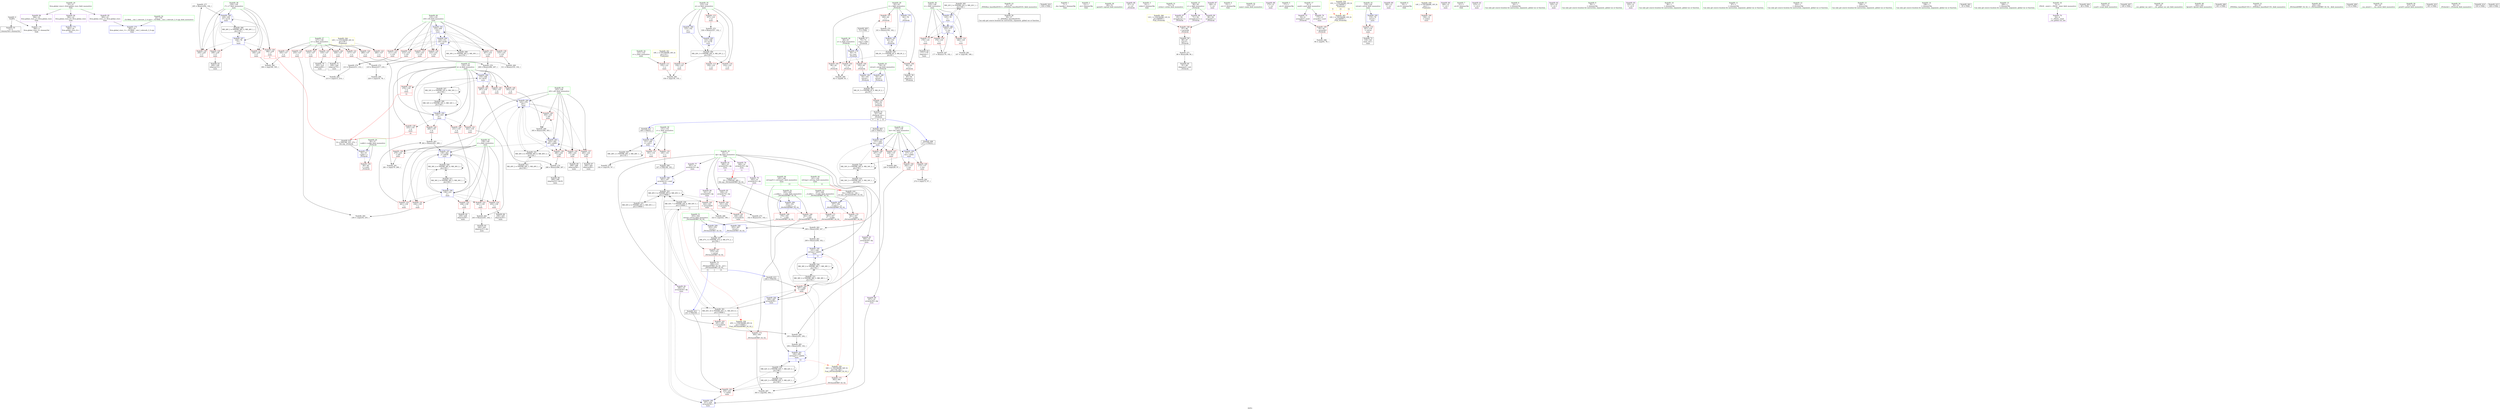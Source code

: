 digraph "SVFG" {
	label="SVFG";

	Node0x55cf42f05470 [shape=record,color=grey,label="{NodeID: 0\nNullPtr}"];
	Node0x55cf42f05470 -> Node0x55cf42f2fb70[style=solid];
	Node0x55cf42f05470 -> Node0x55cf42f36f30[style=solid];
	Node0x55cf42f3f340 [shape=record,color=grey,label="{NodeID: 277\n205 = Binary(204, 102, )\n}"];
	Node0x55cf42f3f340 -> Node0x55cf42f37ac0[style=solid];
	Node0x55cf42f31ef0 [shape=record,color=blue,label="{NodeID: 194\n139\<--231\nj\<--\nmain\n}"];
	Node0x55cf42f31ef0 -> Node0x55cf42f35ab0[style=dashed];
	Node0x55cf42f31ef0 -> Node0x55cf42f35b80[style=dashed];
	Node0x55cf42f31ef0 -> Node0x55cf42f35c50[style=dashed];
	Node0x55cf42f31ef0 -> Node0x55cf42f35d20[style=dashed];
	Node0x55cf42f31ef0 -> Node0x55cf42f35df0[style=dashed];
	Node0x55cf42f31ef0 -> Node0x55cf42f32160[style=dashed];
	Node0x55cf42f31ef0 -> Node0x55cf42f55f50[style=dashed];
	Node0x55cf42f2f1d0 [shape=record,color=red,label="{NodeID: 111\n155\<--121\n\<--z\nmain\n}"];
	Node0x55cf42f2f1d0 -> Node0x55cf42f3f7c0[style=solid];
	Node0x55cf42f2d3e0 [shape=record,color=green,label="{NodeID: 28\n60\<--61\nn\<--n_field_insensitive\n_Z5checki\n}"];
	Node0x55cf42f2d3e0 -> Node0x55cf42f2eac0[style=solid];
	Node0x55cf42f2d3e0 -> Node0x55cf42f2eb90[style=solid];
	Node0x55cf42f2d3e0 -> Node0x55cf42f37100[style=solid];
	Node0x55cf42f4e350 [shape=record,color=black,label="{NodeID: 305\nMR_22V_2 = PHI(MR_22V_4, MR_22V_1, )\npts\{126 \}\n}"];
	Node0x55cf42f4e350 -> Node0x55cf42f376b0[style=dashed];
	Node0x55cf42f350f0 [shape=record,color=red,label="{NodeID: 139\n225\<--135\n\<--k\nmain\n|{<s0>10}}"];
	Node0x55cf42f350f0:s0 -> Node0x55cf42f74000[style=solid,color=red];
	Node0x55cf42f2fc70 [shape=record,color=black,label="{NodeID: 56\n36\<--37\n\<--_ZNSt8ios_base4InitD1Ev\nCan only get source location for instruction, argument, global var or function.}"];
	Node0x55cf42f73a90 [shape=record,color=black,label="{NodeID: 416\n334 = PHI()\n}"];
	Node0x55cf42f367b0 [shape=record,color=red,label="{NodeID: 167\n373\<--353\n\<--retval\n_ZSt3minIiERKT_S2_S2_\n}"];
	Node0x55cf42f367b0 -> Node0x55cf42f30a70[style=solid];
	Node0x55cf42f31360 [shape=record,color=purple,label="{NodeID: 84\n321\<--10\narrayidx69\<--dp\nmain\n}"];
	Node0x55cf42f31360 -> Node0x55cf42f36610[style=solid];
	Node0x55cf42f18e10 [shape=record,color=green,label="{NodeID: 1\n7\<--1\n__dso_handle\<--dummyObj\nGlob }"];
	Node0x55cf42f3f4c0 [shape=record,color=grey,label="{NodeID: 278\n268 = Binary(266, 267, )\n}"];
	Node0x55cf42f3f4c0 -> Node0x55cf42f32230[style=solid];
	Node0x55cf42f31fc0 [shape=record,color=blue,label="{NodeID: 195\n141\<--249\nref.tmp\<--add33\nmain\n|{|<s4>11}}"];
	Node0x55cf42f31fc0 -> Node0x55cf42f363a0[style=dashed];
	Node0x55cf42f31fc0 -> Node0x55cf42f36540[style=dashed];
	Node0x55cf42f31fc0 -> Node0x55cf42f31fc0[style=dashed];
	Node0x55cf42f31fc0 -> Node0x55cf42f56450[style=dashed];
	Node0x55cf42f31fc0:s4 -> Node0x55cf42f4f520[style=dashed,color=red];
	Node0x55cf42f2f2a0 [shape=record,color=red,label="{NodeID: 112\n154\<--123\n\<--zi\nmain\n}"];
	Node0x55cf42f2f2a0 -> Node0x55cf42f3f7c0[style=solid];
	Node0x55cf42f2d4b0 [shape=record,color=green,label="{NodeID: 29\n62\<--63\ni\<--i_field_insensitive\n_Z5checki\n}"];
	Node0x55cf42f2d4b0 -> Node0x55cf42f2ecf0[style=solid];
	Node0x55cf42f2d4b0 -> Node0x55cf42f2edc0[style=solid];
	Node0x55cf42f2d4b0 -> Node0x55cf42f2ee90[style=solid];
	Node0x55cf42f2d4b0 -> Node0x55cf42f371d0[style=solid];
	Node0x55cf42f2d4b0 -> Node0x55cf42f37370[style=solid];
	Node0x55cf42f4e850 [shape=record,color=black,label="{NodeID: 306\nMR_26V_2 = PHI(MR_26V_4, MR_26V_1, )\npts\{130 \}\n}"];
	Node0x55cf42f4e850 -> Node0x55cf42f37850[style=dashed];
	Node0x55cf42f351c0 [shape=record,color=red,label="{NodeID: 140\n231\<--135\n\<--k\nmain\n}"];
	Node0x55cf42f351c0 -> Node0x55cf42f31ef0[style=solid];
	Node0x55cf42f2fd70 [shape=record,color=black,label="{NodeID: 57\n75\<--72\nconv\<--call2\n_Z5checki\n}"];
	Node0x55cf42f2fd70 -> Node0x55cf42f37100[style=solid];
	Node0x55cf42f73b60 [shape=record,color=black,label="{NodeID: 417\n351 = PHI(240, 285, )\n0th arg _ZSt3minIiERKT_S2_S2_ }"];
	Node0x55cf42f73b60 -> Node0x55cf42f328b0[style=solid];
	Node0x55cf42f36880 [shape=record,color=red,label="{NodeID: 168\n363\<--355\n\<--__a.addr\n_ZSt3minIiERKT_S2_S2_\n}"];
	Node0x55cf42f36880 -> Node0x55cf42f36c90[style=solid];
	Node0x55cf42f31430 [shape=record,color=purple,label="{NodeID: 85\n330\<--10\narrayidx74\<--dp\nmain\n}"];
	Node0x55cf42f31430 -> Node0x55cf42f366e0[style=solid];
	Node0x55cf42f18ea0 [shape=record,color=green,label="{NodeID: 2\n12\<--1\n.str\<--dummyObj\nGlob }"];
	Node0x55cf42f3f640 [shape=record,color=grey,label="{NodeID: 279\n192 = cmp(191, 97, )\n}"];
	Node0x55cf42f32090 [shape=record,color=blue,label="{NodeID: 196\n257\<--254\narrayidx36\<--\nmain\n}"];
	Node0x55cf42f32090 -> Node0x55cf42f58250[style=dashed];
	Node0x55cf42f2f370 [shape=record,color=red,label="{NodeID: 113\n159\<--123\n\<--zi\nmain\n}"];
	Node0x55cf42f2d580 [shape=record,color=green,label="{NodeID: 30\n69\<--70\nsprintf\<--sprintf_field_insensitive\n}"];
	Node0x55cf42f4ed50 [shape=record,color=black,label="{NodeID: 307\nMR_28V_2 = PHI(MR_28V_3, MR_28V_1, )\npts\{132 \}\n}"];
	Node0x55cf42f4ed50 -> Node0x55cf42f37920[style=dashed];
	Node0x55cf42f4ed50 -> Node0x55cf42f4ed50[style=dashed];
	Node0x55cf42f35290 [shape=record,color=red,label="{NodeID: 141\n242\<--135\n\<--k\nmain\n}"];
	Node0x55cf42f35290 -> Node0x55cf42f3dfc0[style=solid];
	Node0x55cf42f2fe40 [shape=record,color=black,label="{NodeID: 58\n85\<--84\nidxprom\<--\n_Z5checki\n}"];
	Node0x55cf42f73e80 [shape=record,color=black,label="{NodeID: 418\n352 = PHI(141, 145, )\n1st arg _ZSt3minIiERKT_S2_S2_ }"];
	Node0x55cf42f73e80 -> Node0x55cf42f32980[style=solid];
	Node0x55cf42f36950 [shape=record,color=red,label="{NodeID: 169\n370\<--355\n\<--__a.addr\n_ZSt3minIiERKT_S2_S2_\n}"];
	Node0x55cf42f36950 -> Node0x55cf42f32b20[style=solid];
	Node0x55cf42f31500 [shape=record,color=purple,label="{NodeID: 86\n67\<--12\n\<--.str\n_Z5checki\n}"];
	Node0x55cf42f1a6e0 [shape=record,color=green,label="{NodeID: 3\n14\<--1\nstderr\<--dummyObj\nGlob }"];
	Node0x55cf42f3f7c0 [shape=record,color=grey,label="{NodeID: 280\n156 = cmp(154, 155, )\n}"];
	Node0x55cf42f32160 [shape=record,color=blue,label="{NodeID: 197\n139\<--262\nj\<--add38\nmain\n}"];
	Node0x55cf42f32160 -> Node0x55cf42f35ab0[style=dashed];
	Node0x55cf42f32160 -> Node0x55cf42f35b80[style=dashed];
	Node0x55cf42f32160 -> Node0x55cf42f35c50[style=dashed];
	Node0x55cf42f32160 -> Node0x55cf42f35d20[style=dashed];
	Node0x55cf42f32160 -> Node0x55cf42f35df0[style=dashed];
	Node0x55cf42f32160 -> Node0x55cf42f32160[style=dashed];
	Node0x55cf42f32160 -> Node0x55cf42f55f50[style=dashed];
	Node0x55cf42f2f440 [shape=record,color=red,label="{NodeID: 114\n314\<--123\n\<--zi\nmain\n}"];
	Node0x55cf42f2d680 [shape=record,color=green,label="{NodeID: 31\n73\<--74\nstrlen\<--strlen_field_insensitive\n}"];
	Node0x55cf42f4fa60 [shape=record,color=black,label="{NodeID: 308\nMR_30V_2 = PHI(MR_30V_4, MR_30V_1, )\npts\{134 \}\n}"];
	Node0x55cf42f4fa60 -> Node0x55cf42f37b90[style=dashed];
	Node0x55cf42f35360 [shape=record,color=red,label="{NodeID: 142\n260\<--135\n\<--k\nmain\n}"];
	Node0x55cf42f35360 -> Node0x55cf42f33c70[style=solid];
	Node0x55cf42f2ff10 [shape=record,color=black,label="{NodeID: 59\n88\<--87\nconv3\<--\n_Z5checki\n}"];
	Node0x55cf42f2ff10 -> Node0x55cf42f3ea40[style=solid];
	Node0x55cf42f74000 [shape=record,color=black,label="{NodeID: 419\n53 = PHI(188, 225, 270, )\n0th arg _Z5checki }"];
	Node0x55cf42f74000 -> Node0x55cf42f37030[style=solid];
	Node0x55cf42f58250 [shape=record,color=black,label="{NodeID: 336\nMR_45V_7 = PHI(MR_45V_8, MR_45V_5, )\npts\{110000 \}\n|{|<s5>11}}"];
	Node0x55cf42f58250 -> Node0x55cf42f362d0[style=dashed];
	Node0x55cf42f58250 -> Node0x55cf42f363a0[style=dashed];
	Node0x55cf42f58250 -> Node0x55cf42f32090[style=dashed];
	Node0x55cf42f58250 -> Node0x55cf42f4cf50[style=dashed];
	Node0x55cf42f58250 -> Node0x55cf42f54150[style=dashed];
	Node0x55cf42f58250:s5 -> Node0x55cf42f4f440[style=dashed,color=red];
	Node0x55cf42f36a20 [shape=record,color=red,label="{NodeID: 170\n361\<--357\n\<--__b.addr\n_ZSt3minIiERKT_S2_S2_\n}"];
	Node0x55cf42f36a20 -> Node0x55cf42f36bc0[style=solid];
	Node0x55cf42f315d0 [shape=record,color=purple,label="{NodeID: 87\n148\<--12\n\<--.str\nmain\n}"];
	Node0x55cf42f1a770 [shape=record,color=green,label="{NodeID: 4\n15\<--1\n.str.1\<--dummyObj\nGlob }"];
	Node0x55cf42f3f940 [shape=record,color=grey,label="{NodeID: 281\n167 = cmp(166, 168, )\n}"];
	Node0x55cf42f32230 [shape=record,color=blue,label="{NodeID: 198\n135\<--268\nk\<--div41\nmain\n}"];
	Node0x55cf42f32230 -> Node0x55cf42f35430[style=dashed];
	Node0x55cf42f32230 -> Node0x55cf42f35500[style=dashed];
	Node0x55cf42f32230 -> Node0x55cf42f355d0[style=dashed];
	Node0x55cf42f32230 -> Node0x55cf42f356a0[style=dashed];
	Node0x55cf42f32230 -> Node0x55cf42f55550[style=dashed];
	Node0x55cf42f33d70 [shape=record,color=red,label="{NodeID: 115\n337\<--123\n\<--zi\nmain\n}"];
	Node0x55cf42f33d70 -> Node0x55cf42f3f040[style=solid];
	Node0x55cf42f2d780 [shape=record,color=green,label="{NodeID: 32\n116\<--117\nmain\<--main_field_insensitive\n}"];
	Node0x55cf42f4fb50 [shape=record,color=black,label="{NodeID: 309\nMR_32V_2 = PHI(MR_32V_3, MR_32V_1, )\npts\{136 \}\n}"];
	Node0x55cf42f4fb50 -> Node0x55cf42f31d50[style=dashed];
	Node0x55cf42f4fb50 -> Node0x55cf42f4fb50[style=dashed];
	Node0x55cf42f4fb50 -> Node0x55cf42f55550[style=dashed];
	Node0x55cf42f35430 [shape=record,color=red,label="{NodeID: 143\n270\<--135\n\<--k\nmain\n|{<s0>12}}"];
	Node0x55cf42f35430:s0 -> Node0x55cf42f74000[style=solid,color=red];
	Node0x55cf42f2ffe0 [shape=record,color=black,label="{NodeID: 60\n91\<--89\nidxprom4\<--sub\n_Z5checki\n}"];
	Node0x55cf42f58750 [shape=record,color=black,label="{NodeID: 337\nMR_47V_3 = PHI(MR_47V_4, MR_47V_2, )\npts\{354 \}\n}"];
	Node0x55cf42f58750 -> Node0x55cf42f367b0[style=dashed];
	Node0x55cf42f36af0 [shape=record,color=red,label="{NodeID: 171\n367\<--357\n\<--__b.addr\n_ZSt3minIiERKT_S2_S2_\n}"];
	Node0x55cf42f36af0 -> Node0x55cf42f32a50[style=solid];
	Node0x55cf42f316a0 [shape=record,color=purple,label="{NodeID: 88\n173\<--12\n\<--.str\nmain\n}"];
	Node0x55cf42f19a60 [shape=record,color=green,label="{NodeID: 5\n17\<--1\n.str.2\<--dummyObj\nGlob }"];
	Node0x55cf42f5bab0 [shape=record,color=yellow,style=double,label="{NodeID: 365\n10V_1 = ENCHI(MR_10V_0)\npts\{90000 \}\nFun[_Z5checki]}"];
	Node0x55cf42f5bab0 -> Node0x55cf42f2f030[style=dashed];
	Node0x55cf42f3fac0 [shape=record,color=grey,label="{NodeID: 282\n186 = cmp(184, 185, )\n}"];
	Node0x55cf42f32300 [shape=record,color=blue,label="{NodeID: 199\n137\<--271\nlen\<--call42\nmain\n}"];
	Node0x55cf42f32300 -> Node0x55cf42f35910[style=dashed];
	Node0x55cf42f32300 -> Node0x55cf42f359e0[style=dashed];
	Node0x55cf42f32300 -> Node0x55cf42f55a50[style=dashed];
	Node0x55cf42f33e40 [shape=record,color=red,label="{NodeID: 116\n166\<--125\n\<--i\nmain\n}"];
	Node0x55cf42f33e40 -> Node0x55cf42f3f940[style=solid];
	Node0x55cf42f2d880 [shape=record,color=green,label="{NodeID: 33\n119\<--120\nretval\<--retval_field_insensitive\nmain\n}"];
	Node0x55cf42f2d880 -> Node0x55cf42f2f100[style=solid];
	Node0x55cf42f2d880 -> Node0x55cf42f37510[style=solid];
	Node0x55cf42f50050 [shape=record,color=black,label="{NodeID: 310\nMR_34V_2 = PHI(MR_34V_3, MR_34V_1, )\npts\{138 \}\n}"];
	Node0x55cf42f50050 -> Node0x55cf42f31e20[style=dashed];
	Node0x55cf42f50050 -> Node0x55cf42f50050[style=dashed];
	Node0x55cf42f50050 -> Node0x55cf42f55a50[style=dashed];
	Node0x55cf42f35500 [shape=record,color=red,label="{NodeID: 144\n276\<--135\n\<--k\nmain\n}"];
	Node0x55cf42f35500 -> Node0x55cf42f323d0[style=solid];
	Node0x55cf42f300b0 [shape=record,color=black,label="{NodeID: 61\n52\<--108\n_Z5checki_ret\<--\n_Z5checki\n|{<s0>9|<s1>10|<s2>12}}"];
	Node0x55cf42f300b0:s0 -> Node0x55cf42f73470[style=solid,color=blue];
	Node0x55cf42f300b0:s1 -> Node0x55cf42f72c40[style=solid,color=blue];
	Node0x55cf42f300b0:s2 -> Node0x55cf42f72fd0[style=solid,color=blue];
	Node0x55cf42f58c50 [shape=record,color=black,label="{NodeID: 338\nMR_8V_3 = PHI(MR_8V_4, MR_8V_2, )\npts\{63 \}\n}"];
	Node0x55cf42f58c50 -> Node0x55cf42f2ecf0[style=dashed];
	Node0x55cf42f58c50 -> Node0x55cf42f2edc0[style=dashed];
	Node0x55cf42f58c50 -> Node0x55cf42f2ee90[style=dashed];
	Node0x55cf42f58c50 -> Node0x55cf42f37370[style=dashed];
	Node0x55cf42f36bc0 [shape=record,color=red,label="{NodeID: 172\n362\<--361\n\<--\n_ZSt3minIiERKT_S2_S2_\n}"];
	Node0x55cf42f36bc0 -> Node0x55cf42f40240[style=solid];
	Node0x55cf42f31770 [shape=record,color=purple,label="{NodeID: 89\n180\<--12\n\<--.str\nmain\n}"];
	Node0x55cf42f19af0 [shape=record,color=green,label="{NodeID: 6\n19\<--1\n.str.3\<--dummyObj\nGlob }"];
	Node0x55cf42f5bb90 [shape=record,color=yellow,style=double,label="{NodeID: 366\n12V_1 = ENCHI(MR_12V_0)\npts\{590000 \}\nFun[_Z5checki]}"];
	Node0x55cf42f5bb90 -> Node0x55cf42f2ef60[style=dashed];
	Node0x55cf42f3fc40 [shape=record,color=grey,label="{NodeID: 283\n236 = cmp(234, 235, )\n}"];
	Node0x55cf42f323d0 [shape=record,color=blue,label="{NodeID: 200\n143\<--276\nj45\<--\nmain\n}"];
	Node0x55cf42f323d0 -> Node0x55cf42f35ec0[style=dashed];
	Node0x55cf42f323d0 -> Node0x55cf42f35f90[style=dashed];
	Node0x55cf42f323d0 -> Node0x55cf42f36060[style=dashed];
	Node0x55cf42f323d0 -> Node0x55cf42f36130[style=dashed];
	Node0x55cf42f323d0 -> Node0x55cf42f36200[style=dashed];
	Node0x55cf42f323d0 -> Node0x55cf42f32640[style=dashed];
	Node0x55cf42f323d0 -> Node0x55cf42f56950[style=dashed];
	Node0x55cf42f33f10 [shape=record,color=red,label="{NodeID: 117\n170\<--125\n\<--i\nmain\n}"];
	Node0x55cf42f33f10 -> Node0x55cf42f30180[style=solid];
	Node0x55cf42f2d950 [shape=record,color=green,label="{NodeID: 34\n121\<--122\nz\<--z_field_insensitive\nmain\n}"];
	Node0x55cf42f2d950 -> Node0x55cf42f2f1d0[style=solid];
	Node0x55cf42f50550 [shape=record,color=black,label="{NodeID: 311\nMR_36V_2 = PHI(MR_36V_3, MR_36V_1, )\npts\{140 \}\n}"];
	Node0x55cf42f50550 -> Node0x55cf42f31ef0[style=dashed];
	Node0x55cf42f50550 -> Node0x55cf42f50550[style=dashed];
	Node0x55cf42f50550 -> Node0x55cf42f55f50[style=dashed];
	Node0x55cf42f355d0 [shape=record,color=red,label="{NodeID: 145\n287\<--135\n\<--k\nmain\n}"];
	Node0x55cf42f355d0 -> Node0x55cf42f3eec0[style=solid];
	Node0x55cf42f30180 [shape=record,color=black,label="{NodeID: 62\n171\<--170\nidxprom\<--\nmain\n}"];
	Node0x55cf42f59150 [shape=record,color=yellow,style=double,label="{NodeID: 339\n14V_1 = ENCHI(MR_14V_0)\npts\{1 \}\nFun[main]}"];
	Node0x55cf42f59150 -> Node0x55cf42f2e850[style=dashed];
	Node0x55cf42f36c90 [shape=record,color=red,label="{NodeID: 173\n364\<--363\n\<--\n_ZSt3minIiERKT_S2_S2_\n}"];
	Node0x55cf42f36c90 -> Node0x55cf42f40240[style=solid];
	Node0x55cf42f31840 [shape=record,color=purple,label="{NodeID: 90\n160\<--15\n\<--.str.1\nmain\n}"];
	Node0x55cf42f19fe0 [shape=record,color=green,label="{NodeID: 7\n21\<--1\n.str.4\<--dummyObj\nGlob }"];
	Node0x55cf42f3fdc0 [shape=record,color=grey,label="{NodeID: 284\n229 = cmp(228, 97, )\n}"];
	Node0x55cf42f324a0 [shape=record,color=blue,label="{NodeID: 201\n145\<--294\nref.tmp51\<--add56\nmain\n|{|<s3>13}}"];
	Node0x55cf42f324a0 -> Node0x55cf42f36540[style=dashed];
	Node0x55cf42f324a0 -> Node0x55cf42f324a0[style=dashed];
	Node0x55cf42f324a0 -> Node0x55cf42f56e50[style=dashed];
	Node0x55cf42f324a0:s3 -> Node0x55cf42f4f520[style=dashed,color=red];
	Node0x55cf42f33fe0 [shape=record,color=red,label="{NodeID: 118\n176\<--125\n\<--i\nmain\n}"];
	Node0x55cf42f33fe0 -> Node0x55cf42f3e440[style=solid];
	Node0x55cf42f2da20 [shape=record,color=green,label="{NodeID: 35\n123\<--124\nzi\<--zi_field_insensitive\nmain\n}"];
	Node0x55cf42f2da20 -> Node0x55cf42f2f2a0[style=solid];
	Node0x55cf42f2da20 -> Node0x55cf42f2f370[style=solid];
	Node0x55cf42f2da20 -> Node0x55cf42f2f440[style=solid];
	Node0x55cf42f2da20 -> Node0x55cf42f33d70[style=solid];
	Node0x55cf42f2da20 -> Node0x55cf42f375e0[style=solid];
	Node0x55cf42f2da20 -> Node0x55cf42f327e0[style=solid];
	Node0x55cf42f50a50 [shape=record,color=black,label="{NodeID: 312\nMR_38V_2 = PHI(MR_38V_3, MR_38V_1, )\npts\{142 \}\n}"];
	Node0x55cf42f50a50 -> Node0x55cf42f36540[style=dashed];
	Node0x55cf42f50a50 -> Node0x55cf42f31fc0[style=dashed];
	Node0x55cf42f50a50 -> Node0x55cf42f50a50[style=dashed];
	Node0x55cf42f50a50 -> Node0x55cf42f56450[style=dashed];
	Node0x55cf42f356a0 [shape=record,color=red,label="{NodeID: 146\n303\<--135\n\<--k\nmain\n}"];
	Node0x55cf42f356a0 -> Node0x55cf42f3e5c0[style=solid];
	Node0x55cf42f30250 [shape=record,color=black,label="{NodeID: 63\n200\<--199\nidxprom13\<--\nmain\n}"];
	Node0x55cf42f36d60 [shape=record,color=blue,label="{NodeID: 174\n382\<--24\nllvm.global_ctors_0\<--\nGlob }"];
	Node0x55cf42f31910 [shape=record,color=purple,label="{NodeID: 91\n315\<--17\n\<--.str.2\nmain\n}"];
	Node0x55cf42f1a070 [shape=record,color=green,label="{NodeID: 8\n24\<--1\n\<--dummyObj\nCan only get source location for instruction, argument, global var or function.}"];
	Node0x55cf42f3ff40 [shape=record,color=grey,label="{NodeID: 285\n215 = cmp(213, 214, )\n}"];
	Node0x55cf42f32570 [shape=record,color=blue,label="{NodeID: 202\n300\<--297\narrayidx59\<--\nmain\n}"];
	Node0x55cf42f32570 -> Node0x55cf42f4cf50[style=dashed];
	Node0x55cf42f340b0 [shape=record,color=red,label="{NodeID: 119\n185\<--127\n\<--x\nmain\n}"];
	Node0x55cf42f340b0 -> Node0x55cf42f3fac0[style=solid];
	Node0x55cf42f2daf0 [shape=record,color=green,label="{NodeID: 36\n125\<--126\ni\<--i_field_insensitive\nmain\n}"];
	Node0x55cf42f2daf0 -> Node0x55cf42f33e40[style=solid];
	Node0x55cf42f2daf0 -> Node0x55cf42f33f10[style=solid];
	Node0x55cf42f2daf0 -> Node0x55cf42f33fe0[style=solid];
	Node0x55cf42f2daf0 -> Node0x55cf42f376b0[style=solid];
	Node0x55cf42f2daf0 -> Node0x55cf42f37780[style=solid];
	Node0x55cf42f50f50 [shape=record,color=black,label="{NodeID: 313\nMR_40V_2 = PHI(MR_40V_3, MR_40V_1, )\npts\{144 \}\n}"];
	Node0x55cf42f50f50 -> Node0x55cf42f323d0[style=dashed];
	Node0x55cf42f50f50 -> Node0x55cf42f50f50[style=dashed];
	Node0x55cf42f50f50 -> Node0x55cf42f56950[style=dashed];
	Node0x55cf42f35770 [shape=record,color=red,label="{NodeID: 147\n228\<--137\n\<--len\nmain\n}"];
	Node0x55cf42f35770 -> Node0x55cf42f3fdc0[style=solid];
	Node0x55cf42f30320 [shape=record,color=black,label="{NodeID: 64\n239\<--238\nidxprom29\<--\nmain\n}"];
	Node0x55cf42f59d50 [shape=record,color=yellow,style=double,label="{NodeID: 341\n18V_1 = ENCHI(MR_18V_0)\npts\{122 \}\nFun[main]}"];
	Node0x55cf42f59d50 -> Node0x55cf42f2f1d0[style=dashed];
	Node0x55cf42f36e30 [shape=record,color=blue,label="{NodeID: 175\n383\<--25\nllvm.global_ctors_1\<--_GLOBAL__sub_I_cebrusfs_2_0.cpp\nGlob }"];
	Node0x55cf42f319e0 [shape=record,color=purple,label="{NodeID: 92\n325\<--19\n\<--.str.3\nmain\n}"];
	Node0x55cf42f19be0 [shape=record,color=green,label="{NodeID: 9\n78\<--1\n\<--dummyObj\nCan only get source location for instruction, argument, global var or function.}"];
	Node0x55cf42f400c0 [shape=record,color=grey,label="{NodeID: 286\n323 = cmp(322, 198, )\n}"];
	Node0x55cf42f32640 [shape=record,color=blue,label="{NodeID: 203\n143\<--305\nj45\<--add61\nmain\n}"];
	Node0x55cf42f32640 -> Node0x55cf42f35ec0[style=dashed];
	Node0x55cf42f32640 -> Node0x55cf42f35f90[style=dashed];
	Node0x55cf42f32640 -> Node0x55cf42f36060[style=dashed];
	Node0x55cf42f32640 -> Node0x55cf42f36130[style=dashed];
	Node0x55cf42f32640 -> Node0x55cf42f36200[style=dashed];
	Node0x55cf42f32640 -> Node0x55cf42f32640[style=dashed];
	Node0x55cf42f32640 -> Node0x55cf42f56950[style=dashed];
	Node0x55cf42f34180 [shape=record,color=red,label="{NodeID: 120\n214\<--127\n\<--x\nmain\n}"];
	Node0x55cf42f34180 -> Node0x55cf42f3ff40[style=solid];
	Node0x55cf42f2dbc0 [shape=record,color=green,label="{NodeID: 37\n127\<--128\nx\<--x_field_insensitive\nmain\n}"];
	Node0x55cf42f2dbc0 -> Node0x55cf42f340b0[style=solid];
	Node0x55cf42f2dbc0 -> Node0x55cf42f34180[style=solid];
	Node0x55cf42f2dbc0 -> Node0x55cf42f34250[style=solid];
	Node0x55cf42f2dbc0 -> Node0x55cf42f34320[style=solid];
	Node0x55cf42f2dbc0 -> Node0x55cf42f343f0[style=solid];
	Node0x55cf42f2dbc0 -> Node0x55cf42f344c0[style=solid];
	Node0x55cf42f2dbc0 -> Node0x55cf42f34590[style=solid];
	Node0x55cf42f2dbc0 -> Node0x55cf42f34660[style=solid];
	Node0x55cf42f51450 [shape=record,color=black,label="{NodeID: 314\nMR_42V_2 = PHI(MR_42V_3, MR_42V_1, )\npts\{146 \}\n}"];
	Node0x55cf42f51450 -> Node0x55cf42f363a0[style=dashed];
	Node0x55cf42f51450 -> Node0x55cf42f324a0[style=dashed];
	Node0x55cf42f51450 -> Node0x55cf42f51450[style=dashed];
	Node0x55cf42f51450 -> Node0x55cf42f56e50[style=dashed];
	Node0x55cf42f35840 [shape=record,color=red,label="{NodeID: 148\n247\<--137\n\<--len\nmain\n}"];
	Node0x55cf42f35840 -> Node0x55cf42f33af0[style=solid];
	Node0x55cf42f303f0 [shape=record,color=black,label="{NodeID: 65\n244\<--243\nidxprom31\<--div\nmain\n}"];
	Node0x55cf42f36f30 [shape=record,color=blue, style = dotted,label="{NodeID: 176\n384\<--3\nllvm.global_ctors_2\<--dummyVal\nGlob }"];
	Node0x55cf42f31ab0 [shape=record,color=purple,label="{NodeID: 93\n333\<--21\n\<--.str.4\nmain\n}"];
	Node0x55cf42f19c70 [shape=record,color=green,label="{NodeID: 10\n90\<--1\n\<--dummyObj\nCan only get source location for instruction, argument, global var or function.}"];
	Node0x55cf42f40240 [shape=record,color=grey,label="{NodeID: 287\n365 = cmp(362, 364, )\n}"];
	Node0x55cf42f32710 [shape=record,color=blue,label="{NodeID: 204\n133\<--311\ni18\<--inc65\nmain\n}"];
	Node0x55cf42f32710 -> Node0x55cf42f34c10[style=dashed];
	Node0x55cf42f32710 -> Node0x55cf42f34ce0[style=dashed];
	Node0x55cf42f32710 -> Node0x55cf42f34db0[style=dashed];
	Node0x55cf42f32710 -> Node0x55cf42f34e80[style=dashed];
	Node0x55cf42f32710 -> Node0x55cf42f34f50[style=dashed];
	Node0x55cf42f32710 -> Node0x55cf42f35020[style=dashed];
	Node0x55cf42f32710 -> Node0x55cf42f32710[style=dashed];
	Node0x55cf42f32710 -> Node0x55cf42f4fa60[style=dashed];
	Node0x55cf42f34250 [shape=record,color=red,label="{NodeID: 121\n217\<--127\n\<--x\nmain\n}"];
	Node0x55cf42f34250 -> Node0x55cf42f3ebc0[style=solid];
	Node0x55cf42f2dc90 [shape=record,color=green,label="{NodeID: 38\n129\<--130\ni7\<--i7_field_insensitive\nmain\n}"];
	Node0x55cf42f2dc90 -> Node0x55cf42f34730[style=solid];
	Node0x55cf42f2dc90 -> Node0x55cf42f34800[style=solid];
	Node0x55cf42f2dc90 -> Node0x55cf42f348d0[style=solid];
	Node0x55cf42f2dc90 -> Node0x55cf42f349a0[style=solid];
	Node0x55cf42f2dc90 -> Node0x55cf42f37850[style=solid];
	Node0x55cf42f2dc90 -> Node0x55cf42f37ac0[style=solid];
	Node0x55cf42f51950 [shape=record,color=black,label="{NodeID: 315\nMR_45V_2 = PHI(MR_45V_5, MR_45V_1, )\npts\{110000 \}\n}"];
	Node0x55cf42f51950 -> Node0x55cf42f379f0[style=dashed];
	Node0x55cf42f51950 -> Node0x55cf42f54150[style=dashed];
	Node0x55cf42f35910 [shape=record,color=red,label="{NodeID: 149\n273\<--137\n\<--len\nmain\n}"];
	Node0x55cf42f35910 -> Node0x55cf42f409c0[style=solid];
	Node0x55cf42f304c0 [shape=record,color=black,label="{NodeID: 66\n256\<--255\nidxprom35\<--\nmain\n}"];
	Node0x55cf42bf1ef0 [shape=record,color=black,label="{NodeID: 260\n197 = PHI(198, 195, )\n}"];
	Node0x55cf42bf1ef0 -> Node0x55cf42f379f0[style=solid];
	Node0x55cf42f37030 [shape=record,color=blue,label="{NodeID: 177\n56\<--53\nv.addr\<--v\n_Z5checki\n}"];
	Node0x55cf42f37030 -> Node0x55cf42f2e9f0[style=dashed];
	Node0x55cf42f31b80 [shape=record,color=purple,label="{NodeID: 94\n382\<--23\nllvm.global_ctors_0\<--llvm.global_ctors\nGlob }"];
	Node0x55cf42f31b80 -> Node0x55cf42f36d60[style=solid];
	Node0x55cf42f19d00 [shape=record,color=green,label="{NodeID: 11\n97\<--1\n\<--dummyObj\nCan only get source location for instruction, argument, global var or function.}"];
	Node0x55cf42f403c0 [shape=record,color=grey,label="{NodeID: 288\n94 = cmp(93, 78, )\n}"];
	Node0x55cf42f327e0 [shape=record,color=blue,label="{NodeID: 205\n123\<--338\nzi\<--inc79\nmain\n}"];
	Node0x55cf42f327e0 -> Node0x55cf42f4de50[style=dashed];
	Node0x55cf42f34320 [shape=record,color=red,label="{NodeID: 122\n235\<--127\n\<--x\nmain\n}"];
	Node0x55cf42f34320 -> Node0x55cf42f3fc40[style=solid];
	Node0x55cf42f2dd60 [shape=record,color=green,label="{NodeID: 39\n131\<--132\nc\<--c_field_insensitive\nmain\n}"];
	Node0x55cf42f2dd60 -> Node0x55cf42f34a70[style=solid];
	Node0x55cf42f2dd60 -> Node0x55cf42f34b40[style=solid];
	Node0x55cf42f2dd60 -> Node0x55cf42f37920[style=solid];
	Node0x55cf42f359e0 [shape=record,color=red,label="{NodeID: 150\n292\<--137\n\<--len\nmain\n}"];
	Node0x55cf42f359e0 -> Node0x55cf42f3e2c0[style=solid];
	Node0x55cf42f30590 [shape=record,color=black,label="{NodeID: 67\n284\<--283\nidxprom49\<--\nmain\n}"];
	Node0x55cf42f59ff0 [shape=record,color=yellow,style=double,label="{NodeID: 344\n24V_1 = ENCHI(MR_24V_0)\npts\{128 \}\nFun[main]}"];
	Node0x55cf42f59ff0 -> Node0x55cf42f340b0[style=dashed];
	Node0x55cf42f59ff0 -> Node0x55cf42f34180[style=dashed];
	Node0x55cf42f59ff0 -> Node0x55cf42f34250[style=dashed];
	Node0x55cf42f59ff0 -> Node0x55cf42f34320[style=dashed];
	Node0x55cf42f59ff0 -> Node0x55cf42f343f0[style=dashed];
	Node0x55cf42f59ff0 -> Node0x55cf42f344c0[style=dashed];
	Node0x55cf42f59ff0 -> Node0x55cf42f34590[style=dashed];
	Node0x55cf42f59ff0 -> Node0x55cf42f34660[style=dashed];
	Node0x55cf42f33970 [shape=record,color=grey,label="{NodeID: 261\n249 = Binary(248, 102, )\n}"];
	Node0x55cf42f33970 -> Node0x55cf42f31fc0[style=solid];
	Node0x55cf42f37100 [shape=record,color=blue,label="{NodeID: 178\n60\<--75\nn\<--conv\n_Z5checki\n}"];
	Node0x55cf42f37100 -> Node0x55cf42f2eac0[style=dashed];
	Node0x55cf42f37100 -> Node0x55cf42f2eb90[style=dashed];
	Node0x55cf42f31c80 [shape=record,color=purple,label="{NodeID: 95\n383\<--23\nllvm.global_ctors_1\<--llvm.global_ctors\nGlob }"];
	Node0x55cf42f31c80 -> Node0x55cf42f36e30[style=solid];
	Node0x55cf42f08d60 [shape=record,color=green,label="{NodeID: 12\n102\<--1\n\<--dummyObj\nCan only get source location for instruction, argument, global var or function.}"];
	Node0x55cf42f40540 [shape=record,color=grey,label="{NodeID: 289\n82 = cmp(80, 81, )\n}"];
	Node0x55cf42f328b0 [shape=record,color=blue,label="{NodeID: 206\n355\<--351\n__a.addr\<--__a\n_ZSt3minIiERKT_S2_S2_\n}"];
	Node0x55cf42f328b0 -> Node0x55cf42f36880[style=dashed];
	Node0x55cf42f328b0 -> Node0x55cf42f36950[style=dashed];
	Node0x55cf42f343f0 [shape=record,color=red,label="{NodeID: 123\n266\<--127\n\<--x\nmain\n}"];
	Node0x55cf42f343f0 -> Node0x55cf42f3f4c0[style=solid];
	Node0x55cf42f2de30 [shape=record,color=green,label="{NodeID: 40\n133\<--134\ni18\<--i18_field_insensitive\nmain\n}"];
	Node0x55cf42f2de30 -> Node0x55cf42f34c10[style=solid];
	Node0x55cf42f2de30 -> Node0x55cf42f34ce0[style=solid];
	Node0x55cf42f2de30 -> Node0x55cf42f34db0[style=solid];
	Node0x55cf42f2de30 -> Node0x55cf42f34e80[style=solid];
	Node0x55cf42f2de30 -> Node0x55cf42f34f50[style=solid];
	Node0x55cf42f2de30 -> Node0x55cf42f35020[style=solid];
	Node0x55cf42f2de30 -> Node0x55cf42f37b90[style=solid];
	Node0x55cf42f2de30 -> Node0x55cf42f32710[style=solid];
	Node0x55cf42f35ab0 [shape=record,color=red,label="{NodeID: 151\n234\<--139\n\<--j\nmain\n}"];
	Node0x55cf42f35ab0 -> Node0x55cf42f3fc40[style=solid];
	Node0x55cf42f30660 [shape=record,color=black,label="{NodeID: 68\n289\<--288\nidxprom53\<--div52\nmain\n}"];
	Node0x55cf42f33af0 [shape=record,color=grey,label="{NodeID: 262\n248 = Binary(246, 247, )\n}"];
	Node0x55cf42f33af0 -> Node0x55cf42f33970[style=solid];
	Node0x55cf42f371d0 [shape=record,color=blue,label="{NodeID: 179\n62\<--78\ni\<--\n_Z5checki\n}"];
	Node0x55cf42f371d0 -> Node0x55cf42f58c50[style=dashed];
	Node0x55cf42f2e4e0 [shape=record,color=purple,label="{NodeID: 96\n384\<--23\nllvm.global_ctors_2\<--llvm.global_ctors\nGlob }"];
	Node0x55cf42f2e4e0 -> Node0x55cf42f36f30[style=solid];
	Node0x55cf42f08df0 [shape=record,color=green,label="{NodeID: 13\n168\<--1\n\<--dummyObj\nCan only get source location for instruction, argument, global var or function.}"];
	Node0x55cf42f406c0 [shape=record,color=grey,label="{NodeID: 290\n220 = cmp(219, 78, )\n}"];
	Node0x55cf42f32980 [shape=record,color=blue,label="{NodeID: 207\n357\<--352\n__b.addr\<--__b\n_ZSt3minIiERKT_S2_S2_\n}"];
	Node0x55cf42f32980 -> Node0x55cf42f36a20[style=dashed];
	Node0x55cf42f32980 -> Node0x55cf42f36af0[style=dashed];
	Node0x55cf42f344c0 [shape=record,color=red,label="{NodeID: 124\n280\<--127\n\<--x\nmain\n}"];
	Node0x55cf42f344c0 -> Node0x55cf42f40840[style=solid];
	Node0x55cf42f2df00 [shape=record,color=green,label="{NodeID: 41\n135\<--136\nk\<--k_field_insensitive\nmain\n}"];
	Node0x55cf42f2df00 -> Node0x55cf42f350f0[style=solid];
	Node0x55cf42f2df00 -> Node0x55cf42f351c0[style=solid];
	Node0x55cf42f2df00 -> Node0x55cf42f35290[style=solid];
	Node0x55cf42f2df00 -> Node0x55cf42f35360[style=solid];
	Node0x55cf42f2df00 -> Node0x55cf42f35430[style=solid];
	Node0x55cf42f2df00 -> Node0x55cf42f35500[style=solid];
	Node0x55cf42f2df00 -> Node0x55cf42f355d0[style=solid];
	Node0x55cf42f2df00 -> Node0x55cf42f356a0[style=solid];
	Node0x55cf42f2df00 -> Node0x55cf42f31d50[style=solid];
	Node0x55cf42f2df00 -> Node0x55cf42f32230[style=solid];
	Node0x55cf42f35b80 [shape=record,color=red,label="{NodeID: 152\n238\<--139\n\<--j\nmain\n}"];
	Node0x55cf42f35b80 -> Node0x55cf42f30320[style=solid];
	Node0x55cf42f30730 [shape=record,color=black,label="{NodeID: 69\n299\<--298\nidxprom58\<--\nmain\n}"];
	Node0x55cf42f33c70 [shape=record,color=grey,label="{NodeID: 263\n262 = Binary(261, 260, )\n}"];
	Node0x55cf42f33c70 -> Node0x55cf42f32160[style=solid];
	Node0x55cf42f372a0 [shape=record,color=blue,label="{NodeID: 180\n54\<--97\nretval\<--\n_Z5checki\n}"];
	Node0x55cf42f372a0 -> Node0x55cf42f4d450[style=dashed];
	Node0x55cf42f2e5e0 [shape=record,color=purple,label="{NodeID: 97\n65\<--58\narraydecay\<--s\n_Z5checki\n}"];
	Node0x55cf42f05500 [shape=record,color=green,label="{NodeID: 14\n198\<--1\n\<--dummyObj\nCan only get source location for instruction, argument, global var or function.}"];
	Node0x55cf42f40840 [shape=record,color=grey,label="{NodeID: 291\n281 = cmp(279, 280, )\n}"];
	Node0x55cf42f32a50 [shape=record,color=blue,label="{NodeID: 208\n353\<--367\nretval\<--\n_ZSt3minIiERKT_S2_S2_\n}"];
	Node0x55cf42f32a50 -> Node0x55cf42f58750[style=dashed];
	Node0x55cf42f34590 [shape=record,color=red,label="{NodeID: 125\n319\<--127\n\<--x\nmain\n}"];
	Node0x55cf42f34590 -> Node0x55cf42f30800[style=solid];
	Node0x55cf42f2dfd0 [shape=record,color=green,label="{NodeID: 42\n137\<--138\nlen\<--len_field_insensitive\nmain\n}"];
	Node0x55cf42f2dfd0 -> Node0x55cf42f35770[style=solid];
	Node0x55cf42f2dfd0 -> Node0x55cf42f35840[style=solid];
	Node0x55cf42f2dfd0 -> Node0x55cf42f35910[style=solid];
	Node0x55cf42f2dfd0 -> Node0x55cf42f359e0[style=solid];
	Node0x55cf42f2dfd0 -> Node0x55cf42f31e20[style=solid];
	Node0x55cf42f2dfd0 -> Node0x55cf42f32300[style=solid];
	Node0x55cf42f72b40 [shape=record,color=black,label="{NodeID: 402\n35 = PHI()\n}"];
	Node0x55cf42f35c50 [shape=record,color=red,label="{NodeID: 153\n241\<--139\n\<--j\nmain\n}"];
	Node0x55cf42f35c50 -> Node0x55cf42f3dfc0[style=solid];
	Node0x55cf42f30800 [shape=record,color=black,label="{NodeID: 70\n320\<--319\nidxprom68\<--\nmain\n}"];
	Node0x55cf42f3dfc0 [shape=record,color=grey,label="{NodeID: 264\n243 = Binary(241, 242, )\n}"];
	Node0x55cf42f3dfc0 -> Node0x55cf42f303f0[style=solid];
	Node0x55cf42f37370 [shape=record,color=blue,label="{NodeID: 181\n62\<--101\ni\<--inc\n_Z5checki\n}"];
	Node0x55cf42f37370 -> Node0x55cf42f58c50[style=dashed];
	Node0x55cf42f2e6b0 [shape=record,color=purple,label="{NodeID: 98\n71\<--58\narraydecay1\<--s\n_Z5checki\n}"];
	Node0x55cf42f055d0 [shape=record,color=green,label="{NodeID: 15\n209\<--1\n\<--dummyObj\nCan only get source location for instruction, argument, global var or function.}"];
	Node0x55cf42f409c0 [shape=record,color=grey,label="{NodeID: 292\n274 = cmp(273, 97, )\n}"];
	Node0x55cf42f32b20 [shape=record,color=blue,label="{NodeID: 209\n353\<--370\nretval\<--\n_ZSt3minIiERKT_S2_S2_\n}"];
	Node0x55cf42f32b20 -> Node0x55cf42f58750[style=dashed];
	Node0x55cf42f34660 [shape=record,color=red,label="{NodeID: 126\n328\<--127\n\<--x\nmain\n}"];
	Node0x55cf42f34660 -> Node0x55cf42f308d0[style=solid];
	Node0x55cf42f2e0a0 [shape=record,color=green,label="{NodeID: 43\n139\<--140\nj\<--j_field_insensitive\nmain\n}"];
	Node0x55cf42f2e0a0 -> Node0x55cf42f35ab0[style=solid];
	Node0x55cf42f2e0a0 -> Node0x55cf42f35b80[style=solid];
	Node0x55cf42f2e0a0 -> Node0x55cf42f35c50[style=solid];
	Node0x55cf42f2e0a0 -> Node0x55cf42f35d20[style=solid];
	Node0x55cf42f2e0a0 -> Node0x55cf42f35df0[style=solid];
	Node0x55cf42f2e0a0 -> Node0x55cf42f31ef0[style=solid];
	Node0x55cf42f2e0a0 -> Node0x55cf42f32160[style=solid];
	Node0x55cf42f72c40 [shape=record,color=black,label="{NodeID: 403\n226 = PHI(52, )\n}"];
	Node0x55cf42f72c40 -> Node0x55cf42f31e20[style=solid];
	Node0x55cf42f35d20 [shape=record,color=red,label="{NodeID: 154\n255\<--139\n\<--j\nmain\n}"];
	Node0x55cf42f35d20 -> Node0x55cf42f304c0[style=solid];
	Node0x55cf42f308d0 [shape=record,color=black,label="{NodeID: 71\n329\<--328\nidxprom73\<--\nmain\n}"];
	Node0x55cf42f3e140 [shape=record,color=grey,label="{NodeID: 265\n294 = Binary(293, 102, )\n}"];
	Node0x55cf42f3e140 -> Node0x55cf42f324a0[style=solid];
	Node0x55cf42f37440 [shape=record,color=blue,label="{NodeID: 182\n54\<--105\nretval\<--\n_Z5checki\n}"];
	Node0x55cf42f37440 -> Node0x55cf42f4d450[style=dashed];
	Node0x55cf42f2e780 [shape=record,color=purple,label="{NodeID: 99\n86\<--58\narrayidx\<--s\n_Z5checki\n}"];
	Node0x55cf42f2e780 -> Node0x55cf42f2ef60[style=solid];
	Node0x55cf42f19750 [shape=record,color=green,label="{NodeID: 16\n4\<--6\n_ZStL8__ioinit\<--_ZStL8__ioinit_field_insensitive\nGlob }"];
	Node0x55cf42f19750 -> Node0x55cf42f30b40[style=solid];
	Node0x55cf42f34730 [shape=record,color=red,label="{NodeID: 127\n184\<--129\n\<--i7\nmain\n}"];
	Node0x55cf42f34730 -> Node0x55cf42f3fac0[style=solid];
	Node0x55cf42f2e170 [shape=record,color=green,label="{NodeID: 44\n141\<--142\nref.tmp\<--ref.tmp_field_insensitive\nmain\n|{|<s1>11}}"];
	Node0x55cf42f2e170 -> Node0x55cf42f31fc0[style=solid];
	Node0x55cf42f2e170:s1 -> Node0x55cf42f73e80[style=solid,color=red];
	Node0x55cf42f72e30 [shape=record,color=black,label="{NodeID: 404\n68 = PHI()\n}"];
	Node0x55cf42f35df0 [shape=record,color=red,label="{NodeID: 155\n261\<--139\n\<--j\nmain\n}"];
	Node0x55cf42f35df0 -> Node0x55cf42f33c70[style=solid];
	Node0x55cf42f309a0 [shape=record,color=black,label="{NodeID: 72\n118\<--341\nmain_ret\<--\nmain\n}"];
	Node0x55cf42f3e2c0 [shape=record,color=grey,label="{NodeID: 266\n293 = Binary(291, 292, )\n}"];
	Node0x55cf42f3e2c0 -> Node0x55cf42f3e140[style=solid];
	Node0x55cf42f37510 [shape=record,color=blue,label="{NodeID: 183\n119\<--78\nretval\<--\nmain\n}"];
	Node0x55cf42f37510 -> Node0x55cf42f2f100[style=dashed];
	Node0x55cf42f2e850 [shape=record,color=red,label="{NodeID: 100\n158\<--14\n\<--stderr\nmain\n}"];
	Node0x55cf42f19820 [shape=record,color=green,label="{NodeID: 17\n8\<--9\nused\<--used_field_insensitive\nGlob }"];
	Node0x55cf42f19820 -> Node0x55cf42f30c10[style=solid];
	Node0x55cf42f19820 -> Node0x55cf42f30ce0[style=solid];
	Node0x55cf42f34800 [shape=record,color=red,label="{NodeID: 128\n188\<--129\n\<--i7\nmain\n|{<s0>9}}"];
	Node0x55cf42f34800:s0 -> Node0x55cf42f74000[style=solid,color=red];
	Node0x55cf42f2e240 [shape=record,color=green,label="{NodeID: 45\n143\<--144\nj45\<--j45_field_insensitive\nmain\n}"];
	Node0x55cf42f2e240 -> Node0x55cf42f35ec0[style=solid];
	Node0x55cf42f2e240 -> Node0x55cf42f35f90[style=solid];
	Node0x55cf42f2e240 -> Node0x55cf42f36060[style=solid];
	Node0x55cf42f2e240 -> Node0x55cf42f36130[style=solid];
	Node0x55cf42f2e240 -> Node0x55cf42f36200[style=solid];
	Node0x55cf42f2e240 -> Node0x55cf42f323d0[style=solid];
	Node0x55cf42f2e240 -> Node0x55cf42f32640[style=solid];
	Node0x55cf42f72f00 [shape=record,color=black,label="{NodeID: 405\n72 = PHI()\n}"];
	Node0x55cf42f72f00 -> Node0x55cf42f2fd70[style=solid];
	Node0x55cf42f35ec0 [shape=record,color=red,label="{NodeID: 156\n279\<--143\n\<--j45\nmain\n}"];
	Node0x55cf42f35ec0 -> Node0x55cf42f40840[style=solid];
	Node0x55cf42f30a70 [shape=record,color=black,label="{NodeID: 73\n350\<--373\n_ZSt3minIiERKT_S2_S2__ret\<--\n_ZSt3minIiERKT_S2_S2_\n|{<s0>11|<s1>13}}"];
	Node0x55cf42f30a70:s0 -> Node0x55cf42f73670[style=solid,color=blue];
	Node0x55cf42f30a70:s1 -> Node0x55cf42f737b0[style=solid,color=blue];
	Node0x55cf42f3e440 [shape=record,color=grey,label="{NodeID: 267\n177 = Binary(176, 102, )\n}"];
	Node0x55cf42f3e440 -> Node0x55cf42f37780[style=solid];
	Node0x55cf42f375e0 [shape=record,color=blue,label="{NodeID: 184\n123\<--102\nzi\<--\nmain\n}"];
	Node0x55cf42f375e0 -> Node0x55cf42f4de50[style=dashed];
	Node0x55cf42f2e920 [shape=record,color=red,label="{NodeID: 101\n108\<--54\n\<--retval\n_Z5checki\n}"];
	Node0x55cf42f2e920 -> Node0x55cf42f300b0[style=solid];
	Node0x55cf42f198f0 [shape=record,color=green,label="{NodeID: 18\n10\<--11\ndp\<--dp_field_insensitive\nGlob }"];
	Node0x55cf42f198f0 -> Node0x55cf42f30db0[style=solid];
	Node0x55cf42f198f0 -> Node0x55cf42f30e80[style=solid];
	Node0x55cf42f198f0 -> Node0x55cf42f30f50[style=solid];
	Node0x55cf42f198f0 -> Node0x55cf42f31020[style=solid];
	Node0x55cf42f198f0 -> Node0x55cf42f310f0[style=solid];
	Node0x55cf42f198f0 -> Node0x55cf42f311c0[style=solid];
	Node0x55cf42f198f0 -> Node0x55cf42f31290[style=solid];
	Node0x55cf42f198f0 -> Node0x55cf42f31360[style=solid];
	Node0x55cf42f198f0 -> Node0x55cf42f31430[style=solid];
	Node0x55cf42f348d0 [shape=record,color=red,label="{NodeID: 129\n199\<--129\n\<--i7\nmain\n}"];
	Node0x55cf42f348d0 -> Node0x55cf42f30250[style=solid];
	Node0x55cf42f2e310 [shape=record,color=green,label="{NodeID: 46\n145\<--146\nref.tmp51\<--ref.tmp51_field_insensitive\nmain\n|{|<s1>13}}"];
	Node0x55cf42f2e310 -> Node0x55cf42f324a0[style=solid];
	Node0x55cf42f2e310:s1 -> Node0x55cf42f73e80[style=solid,color=red];
	Node0x55cf42f72fd0 [shape=record,color=black,label="{NodeID: 406\n271 = PHI(52, )\n}"];
	Node0x55cf42f72fd0 -> Node0x55cf42f32300[style=solid];
	Node0x55cf42f54150 [shape=record,color=black,label="{NodeID: 323\nMR_45V_5 = PHI(MR_45V_6, MR_45V_3, )\npts\{110000 \}\n}"];
	Node0x55cf42f54150 -> Node0x55cf42f36610[style=dashed];
	Node0x55cf42f54150 -> Node0x55cf42f366e0[style=dashed];
	Node0x55cf42f54150 -> Node0x55cf42f4cf50[style=dashed];
	Node0x55cf42f54150 -> Node0x55cf42f51950[style=dashed];
	Node0x55cf42f54150 -> Node0x55cf42f54150[style=dashed];
	Node0x55cf42f54150 -> Node0x55cf42f58250[style=dashed];
	Node0x55cf42f35f90 [shape=record,color=red,label="{NodeID: 157\n283\<--143\n\<--j45\nmain\n}"];
	Node0x55cf42f35f90 -> Node0x55cf42f30590[style=solid];
	Node0x55cf42f30b40 [shape=record,color=purple,label="{NodeID: 74\n34\<--4\n\<--_ZStL8__ioinit\n__cxx_global_var_init\n}"];
	Node0x55cf42f3e5c0 [shape=record,color=grey,label="{NodeID: 268\n305 = Binary(304, 303, )\n}"];
	Node0x55cf42f3e5c0 -> Node0x55cf42f32640[style=solid];
	Node0x55cf42f376b0 [shape=record,color=blue,label="{NodeID: 185\n125\<--78\ni\<--\nmain\n}"];
	Node0x55cf42f376b0 -> Node0x55cf42f33e40[style=dashed];
	Node0x55cf42f376b0 -> Node0x55cf42f33f10[style=dashed];
	Node0x55cf42f376b0 -> Node0x55cf42f33fe0[style=dashed];
	Node0x55cf42f376b0 -> Node0x55cf42f37780[style=dashed];
	Node0x55cf42f376b0 -> Node0x55cf42f4e350[style=dashed];
	Node0x55cf42f2e9f0 [shape=record,color=red,label="{NodeID: 102\n66\<--56\n\<--v.addr\n_Z5checki\n}"];
	Node0x55cf42f2ced0 [shape=record,color=green,label="{NodeID: 19\n23\<--27\nllvm.global_ctors\<--llvm.global_ctors_field_insensitive\nGlob }"];
	Node0x55cf42f2ced0 -> Node0x55cf42f31b80[style=solid];
	Node0x55cf42f2ced0 -> Node0x55cf42f31c80[style=solid];
	Node0x55cf42f2ced0 -> Node0x55cf42f2e4e0[style=solid];
	Node0x55cf42f349a0 [shape=record,color=red,label="{NodeID: 130\n204\<--129\n\<--i7\nmain\n}"];
	Node0x55cf42f349a0 -> Node0x55cf42f3f340[style=solid];
	Node0x55cf42f2e3e0 [shape=record,color=green,label="{NodeID: 47\n150\<--151\nscanf\<--scanf_field_insensitive\n}"];
	Node0x55cf42f73130 [shape=record,color=black,label="{NodeID: 407\n149 = PHI()\n}"];
	Node0x55cf42f36060 [shape=record,color=red,label="{NodeID: 158\n286\<--143\n\<--j45\nmain\n}"];
	Node0x55cf42f36060 -> Node0x55cf42f3eec0[style=solid];
	Node0x55cf42f30c10 [shape=record,color=purple,label="{NodeID: 75\n92\<--8\narrayidx5\<--used\n_Z5checki\n}"];
	Node0x55cf42f30c10 -> Node0x55cf42f2f030[style=solid];
	Node0x55cf42f3e740 [shape=record,color=grey,label="{NodeID: 269\n311 = Binary(310, 102, )\n}"];
	Node0x55cf42f3e740 -> Node0x55cf42f32710[style=solid];
	Node0x55cf42f37780 [shape=record,color=blue,label="{NodeID: 186\n125\<--177\ni\<--inc\nmain\n}"];
	Node0x55cf42f37780 -> Node0x55cf42f33e40[style=dashed];
	Node0x55cf42f37780 -> Node0x55cf42f33f10[style=dashed];
	Node0x55cf42f37780 -> Node0x55cf42f33fe0[style=dashed];
	Node0x55cf42f37780 -> Node0x55cf42f37780[style=dashed];
	Node0x55cf42f37780 -> Node0x55cf42f4e350[style=dashed];
	Node0x55cf42f2eac0 [shape=record,color=red,label="{NodeID: 103\n81\<--60\n\<--n\n_Z5checki\n}"];
	Node0x55cf42f2eac0 -> Node0x55cf42f40540[style=solid];
	Node0x55cf42f2cf60 [shape=record,color=green,label="{NodeID: 20\n28\<--29\n__cxx_global_var_init\<--__cxx_global_var_init_field_insensitive\n}"];
	Node0x55cf42f34a70 [shape=record,color=red,label="{NodeID: 131\n191\<--131\n\<--c\nmain\n}"];
	Node0x55cf42f34a70 -> Node0x55cf42f3f640[style=solid];
	Node0x55cf42f2f500 [shape=record,color=green,label="{NodeID: 48\n162\<--163\nfprintf\<--fprintf_field_insensitive\n}"];
	Node0x55cf42f73200 [shape=record,color=black,label="{NodeID: 408\n161 = PHI()\n}"];
	Node0x55cf42f36130 [shape=record,color=red,label="{NodeID: 159\n298\<--143\n\<--j45\nmain\n}"];
	Node0x55cf42f36130 -> Node0x55cf42f30730[style=solid];
	Node0x55cf42f30ce0 [shape=record,color=purple,label="{NodeID: 76\n172\<--8\narrayidx\<--used\nmain\n}"];
	Node0x55cf42f3e8c0 [shape=record,color=grey,label="{NodeID: 270\n101 = Binary(100, 102, )\n}"];
	Node0x55cf42f3e8c0 -> Node0x55cf42f37370[style=solid];
	Node0x55cf42f37850 [shape=record,color=blue,label="{NodeID: 187\n129\<--78\ni7\<--\nmain\n}"];
	Node0x55cf42f37850 -> Node0x55cf42f34730[style=dashed];
	Node0x55cf42f37850 -> Node0x55cf42f34800[style=dashed];
	Node0x55cf42f37850 -> Node0x55cf42f348d0[style=dashed];
	Node0x55cf42f37850 -> Node0x55cf42f349a0[style=dashed];
	Node0x55cf42f37850 -> Node0x55cf42f37ac0[style=dashed];
	Node0x55cf42f37850 -> Node0x55cf42f4e850[style=dashed];
	Node0x55cf42f2eb90 [shape=record,color=red,label="{NodeID: 104\n105\<--60\n\<--n\n_Z5checki\n}"];
	Node0x55cf42f2eb90 -> Node0x55cf42f37440[style=solid];
	Node0x55cf42f2cff0 [shape=record,color=green,label="{NodeID: 21\n32\<--33\n_ZNSt8ios_base4InitC1Ev\<--_ZNSt8ios_base4InitC1Ev_field_insensitive\n}"];
	Node0x55cf42f34b40 [shape=record,color=red,label="{NodeID: 132\n195\<--131\n\<--c\nmain\n}"];
	Node0x55cf42f34b40 -> Node0x55cf42bf1ef0[style=solid];
	Node0x55cf42f2f600 [shape=record,color=green,label="{NodeID: 49\n252\<--253\n_ZSt3minIiERKT_S2_S2_\<--_ZSt3minIiERKT_S2_S2__field_insensitive\n}"];
	Node0x55cf42f732d0 [shape=record,color=black,label="{NodeID: 409\n174 = PHI()\n}"];
	Node0x55cf42f36200 [shape=record,color=red,label="{NodeID: 160\n304\<--143\n\<--j45\nmain\n}"];
	Node0x55cf42f36200 -> Node0x55cf42f3e5c0[style=solid];
	Node0x55cf42f30db0 [shape=record,color=purple,label="{NodeID: 77\n201\<--10\narrayidx14\<--dp\nmain\n}"];
	Node0x55cf42f30db0 -> Node0x55cf42f379f0[style=solid];
	Node0x55cf42f5a8b0 [shape=record,color=yellow,style=double,label="{NodeID: 354\n10V_1 = ENCHI(MR_10V_0)\npts\{90000 \}\nFun[main]|{<s0>9|<s1>10|<s2>12}}"];
	Node0x55cf42f5a8b0:s0 -> Node0x55cf42f5bab0[style=dashed,color=red];
	Node0x55cf42f5a8b0:s1 -> Node0x55cf42f5bab0[style=dashed,color=red];
	Node0x55cf42f5a8b0:s2 -> Node0x55cf42f5bab0[style=dashed,color=red];
	Node0x55cf42f3ea40 [shape=record,color=grey,label="{NodeID: 271\n89 = Binary(88, 90, )\n}"];
	Node0x55cf42f3ea40 -> Node0x55cf42f2ffe0[style=solid];
	Node0x55cf42f37920 [shape=record,color=blue,label="{NodeID: 188\n131\<--189\nc\<--call11\nmain\n}"];
	Node0x55cf42f37920 -> Node0x55cf42f34a70[style=dashed];
	Node0x55cf42f37920 -> Node0x55cf42f34b40[style=dashed];
	Node0x55cf42f37920 -> Node0x55cf42f37920[style=dashed];
	Node0x55cf42f37920 -> Node0x55cf42f4ed50[style=dashed];
	Node0x55cf42f2ecf0 [shape=record,color=red,label="{NodeID: 105\n80\<--62\n\<--i\n_Z5checki\n}"];
	Node0x55cf42f2ecf0 -> Node0x55cf42f40540[style=solid];
	Node0x55cf42f2d080 [shape=record,color=green,label="{NodeID: 22\n38\<--39\n__cxa_atexit\<--__cxa_atexit_field_insensitive\n}"];
	Node0x55cf42f34c10 [shape=record,color=red,label="{NodeID: 133\n211\<--133\n\<--i18\nmain\n}"];
	Node0x55cf42f34c10 -> Node0x55cf42f3f1c0[style=solid];
	Node0x55cf42f2f700 [shape=record,color=green,label="{NodeID: 50\n317\<--318\nprintf\<--printf_field_insensitive\n}"];
	Node0x55cf42f733a0 [shape=record,color=black,label="{NodeID: 410\n181 = PHI()\n}"];
	Node0x55cf42f55550 [shape=record,color=black,label="{NodeID: 327\nMR_32V_4 = PHI(MR_32V_6, MR_32V_3, )\npts\{136 \}\n}"];
	Node0x55cf42f55550 -> Node0x55cf42f31d50[style=dashed];
	Node0x55cf42f55550 -> Node0x55cf42f4fb50[style=dashed];
	Node0x55cf42f55550 -> Node0x55cf42f55550[style=dashed];
	Node0x55cf42f362d0 [shape=record,color=red,label="{NodeID: 161\n246\<--245\n\<--arrayidx32\nmain\n}"];
	Node0x55cf42f362d0 -> Node0x55cf42f33af0[style=solid];
	Node0x55cf42f30e80 [shape=record,color=purple,label="{NodeID: 78\n240\<--10\narrayidx30\<--dp\nmain\n|{<s0>11}}"];
	Node0x55cf42f30e80:s0 -> Node0x55cf42f73b60[style=solid,color=red];
	Node0x55cf42f3ebc0 [shape=record,color=grey,label="{NodeID: 272\n219 = Binary(217, 218, )\n}"];
	Node0x55cf42f3ebc0 -> Node0x55cf42f406c0[style=solid];
	Node0x55cf42f379f0 [shape=record,color=blue,label="{NodeID: 189\n201\<--197\narrayidx14\<--cond\nmain\n}"];
	Node0x55cf42f379f0 -> Node0x55cf42f379f0[style=dashed];
	Node0x55cf42f379f0 -> Node0x55cf42f54150[style=dashed];
	Node0x55cf42f2edc0 [shape=record,color=red,label="{NodeID: 106\n84\<--62\n\<--i\n_Z5checki\n}"];
	Node0x55cf42f2edc0 -> Node0x55cf42f2fe40[style=solid];
	Node0x55cf42f2d110 [shape=record,color=green,label="{NodeID: 23\n37\<--43\n_ZNSt8ios_base4InitD1Ev\<--_ZNSt8ios_base4InitD1Ev_field_insensitive\n}"];
	Node0x55cf42f2d110 -> Node0x55cf42f2fc70[style=solid];
	Node0x55cf42f34ce0 [shape=record,color=red,label="{NodeID: 134\n212\<--133\n\<--i18\nmain\n}"];
	Node0x55cf42f34ce0 -> Node0x55cf42f3f1c0[style=solid];
	Node0x55cf42f2f800 [shape=record,color=green,label="{NodeID: 51\n353\<--354\nretval\<--retval_field_insensitive\n_ZSt3minIiERKT_S2_S2_\n}"];
	Node0x55cf42f2f800 -> Node0x55cf42f367b0[style=solid];
	Node0x55cf42f2f800 -> Node0x55cf42f32a50[style=solid];
	Node0x55cf42f2f800 -> Node0x55cf42f32b20[style=solid];
	Node0x55cf42f73470 [shape=record,color=black,label="{NodeID: 411\n189 = PHI(52, )\n}"];
	Node0x55cf42f73470 -> Node0x55cf42f37920[style=solid];
	Node0x55cf42f55a50 [shape=record,color=black,label="{NodeID: 328\nMR_34V_4 = PHI(MR_34V_6, MR_34V_3, )\npts\{138 \}\n}"];
	Node0x55cf42f55a50 -> Node0x55cf42f31e20[style=dashed];
	Node0x55cf42f55a50 -> Node0x55cf42f50050[style=dashed];
	Node0x55cf42f55a50 -> Node0x55cf42f55a50[style=dashed];
	Node0x55cf42f363a0 [shape=record,color=red,label="{NodeID: 162\n254\<--251\n\<--call34\nmain\n}"];
	Node0x55cf42f363a0 -> Node0x55cf42f32090[style=solid];
	Node0x55cf42f30f50 [shape=record,color=purple,label="{NodeID: 79\n245\<--10\narrayidx32\<--dp\nmain\n}"];
	Node0x55cf42f30f50 -> Node0x55cf42f362d0[style=solid];
	Node0x55cf42f3ed40 [shape=record,color=grey,label="{NodeID: 273\n332 = Binary(331, 102, )\n}"];
	Node0x55cf42f37ac0 [shape=record,color=blue,label="{NodeID: 190\n129\<--205\ni7\<--inc16\nmain\n}"];
	Node0x55cf42f37ac0 -> Node0x55cf42f34730[style=dashed];
	Node0x55cf42f37ac0 -> Node0x55cf42f34800[style=dashed];
	Node0x55cf42f37ac0 -> Node0x55cf42f348d0[style=dashed];
	Node0x55cf42f37ac0 -> Node0x55cf42f349a0[style=dashed];
	Node0x55cf42f37ac0 -> Node0x55cf42f37ac0[style=dashed];
	Node0x55cf42f37ac0 -> Node0x55cf42f4e850[style=dashed];
	Node0x55cf42f2ee90 [shape=record,color=red,label="{NodeID: 107\n100\<--62\n\<--i\n_Z5checki\n}"];
	Node0x55cf42f2ee90 -> Node0x55cf42f3e8c0[style=solid];
	Node0x55cf42f2d1a0 [shape=record,color=green,label="{NodeID: 24\n50\<--51\n_Z5checki\<--_Z5checki_field_insensitive\n}"];
	Node0x55cf42f4cf50 [shape=record,color=black,label="{NodeID: 301\nMR_45V_10 = PHI(MR_45V_11, MR_45V_9, )\npts\{110000 \}\n|{|<s4>13}}"];
	Node0x55cf42f4cf50 -> Node0x55cf42f36470[style=dashed];
	Node0x55cf42f4cf50 -> Node0x55cf42f36540[style=dashed];
	Node0x55cf42f4cf50 -> Node0x55cf42f32570[style=dashed];
	Node0x55cf42f4cf50 -> Node0x55cf42f54150[style=dashed];
	Node0x55cf42f4cf50:s4 -> Node0x55cf42f4f440[style=dashed,color=red];
	Node0x55cf42f34db0 [shape=record,color=red,label="{NodeID: 135\n218\<--133\n\<--i18\nmain\n}"];
	Node0x55cf42f34db0 -> Node0x55cf42f3ebc0[style=solid];
	Node0x55cf42f2f8d0 [shape=record,color=green,label="{NodeID: 52\n355\<--356\n__a.addr\<--__a.addr_field_insensitive\n_ZSt3minIiERKT_S2_S2_\n}"];
	Node0x55cf42f2f8d0 -> Node0x55cf42f36880[style=solid];
	Node0x55cf42f2f8d0 -> Node0x55cf42f36950[style=solid];
	Node0x55cf42f2f8d0 -> Node0x55cf42f328b0[style=solid];
	Node0x55cf42f73670 [shape=record,color=black,label="{NodeID: 412\n251 = PHI(350, )\n}"];
	Node0x55cf42f73670 -> Node0x55cf42f363a0[style=solid];
	Node0x55cf42f55f50 [shape=record,color=black,label="{NodeID: 329\nMR_36V_4 = PHI(MR_36V_8, MR_36V_3, )\npts\{140 \}\n}"];
	Node0x55cf42f55f50 -> Node0x55cf42f31ef0[style=dashed];
	Node0x55cf42f55f50 -> Node0x55cf42f50550[style=dashed];
	Node0x55cf42f55f50 -> Node0x55cf42f55f50[style=dashed];
	Node0x55cf42f36470 [shape=record,color=red,label="{NodeID: 163\n291\<--290\n\<--arrayidx54\nmain\n}"];
	Node0x55cf42f36470 -> Node0x55cf42f3e2c0[style=solid];
	Node0x55cf42f31020 [shape=record,color=purple,label="{NodeID: 80\n257\<--10\narrayidx36\<--dp\nmain\n}"];
	Node0x55cf42f31020 -> Node0x55cf42f32090[style=solid];
	Node0x55cf42f3eec0 [shape=record,color=grey,label="{NodeID: 274\n288 = Binary(286, 287, )\n}"];
	Node0x55cf42f3eec0 -> Node0x55cf42f30660[style=solid];
	Node0x55cf42f37b90 [shape=record,color=blue,label="{NodeID: 191\n133\<--209\ni18\<--\nmain\n}"];
	Node0x55cf42f37b90 -> Node0x55cf42f34c10[style=dashed];
	Node0x55cf42f37b90 -> Node0x55cf42f34ce0[style=dashed];
	Node0x55cf42f37b90 -> Node0x55cf42f34db0[style=dashed];
	Node0x55cf42f37b90 -> Node0x55cf42f34e80[style=dashed];
	Node0x55cf42f37b90 -> Node0x55cf42f34f50[style=dashed];
	Node0x55cf42f37b90 -> Node0x55cf42f35020[style=dashed];
	Node0x55cf42f37b90 -> Node0x55cf42f32710[style=dashed];
	Node0x55cf42f37b90 -> Node0x55cf42f4fa60[style=dashed];
	Node0x55cf42f2ef60 [shape=record,color=red,label="{NodeID: 108\n87\<--86\n\<--arrayidx\n_Z5checki\n}"];
	Node0x55cf42f2ef60 -> Node0x55cf42f2ff10[style=solid];
	Node0x55cf42f2d230 [shape=record,color=green,label="{NodeID: 25\n54\<--55\nretval\<--retval_field_insensitive\n_Z5checki\n}"];
	Node0x55cf42f2d230 -> Node0x55cf42f2e920[style=solid];
	Node0x55cf42f2d230 -> Node0x55cf42f372a0[style=solid];
	Node0x55cf42f2d230 -> Node0x55cf42f37440[style=solid];
	Node0x55cf42f4d450 [shape=record,color=black,label="{NodeID: 302\nMR_2V_3 = PHI(MR_2V_4, MR_2V_2, )\npts\{55 \}\n}"];
	Node0x55cf42f4d450 -> Node0x55cf42f2e920[style=dashed];
	Node0x55cf42f34e80 [shape=record,color=red,label="{NodeID: 136\n223\<--133\n\<--i18\nmain\n}"];
	Node0x55cf42f34e80 -> Node0x55cf42f31d50[style=solid];
	Node0x55cf42f2f9a0 [shape=record,color=green,label="{NodeID: 53\n357\<--358\n__b.addr\<--__b.addr_field_insensitive\n_ZSt3minIiERKT_S2_S2_\n}"];
	Node0x55cf42f2f9a0 -> Node0x55cf42f36a20[style=solid];
	Node0x55cf42f2f9a0 -> Node0x55cf42f36af0[style=solid];
	Node0x55cf42f2f9a0 -> Node0x55cf42f32980[style=solid];
	Node0x55cf42f737b0 [shape=record,color=black,label="{NodeID: 413\n296 = PHI(350, )\n}"];
	Node0x55cf42f737b0 -> Node0x55cf42f36540[style=solid];
	Node0x55cf42f56450 [shape=record,color=black,label="{NodeID: 330\nMR_38V_4 = PHI(MR_38V_7, MR_38V_3, )\npts\{142 \}\n}"];
	Node0x55cf42f56450 -> Node0x55cf42f36540[style=dashed];
	Node0x55cf42f56450 -> Node0x55cf42f31fc0[style=dashed];
	Node0x55cf42f56450 -> Node0x55cf42f50a50[style=dashed];
	Node0x55cf42f56450 -> Node0x55cf42f56450[style=dashed];
	Node0x55cf42f36540 [shape=record,color=red,label="{NodeID: 164\n297\<--296\n\<--call57\nmain\n}"];
	Node0x55cf42f36540 -> Node0x55cf42f32570[style=solid];
	Node0x55cf42f310f0 [shape=record,color=purple,label="{NodeID: 81\n285\<--10\narrayidx50\<--dp\nmain\n|{<s0>13}}"];
	Node0x55cf42f310f0:s0 -> Node0x55cf42f73b60[style=solid,color=red];
	Node0x55cf42f4f440 [shape=record,color=yellow,style=double,label="{NodeID: 358\n45V_1 = ENCHI(MR_45V_0)\npts\{110000 \}\nFun[_ZSt3minIiERKT_S2_S2_]}"];
	Node0x55cf42f4f440 -> Node0x55cf42f36c90[style=dashed];
	Node0x55cf42f3f040 [shape=record,color=grey,label="{NodeID: 275\n338 = Binary(337, 102, )\n}"];
	Node0x55cf42f3f040 -> Node0x55cf42f327e0[style=solid];
	Node0x55cf42f31d50 [shape=record,color=blue,label="{NodeID: 192\n135\<--223\nk\<--\nmain\n}"];
	Node0x55cf42f31d50 -> Node0x55cf42f350f0[style=dashed];
	Node0x55cf42f31d50 -> Node0x55cf42f351c0[style=dashed];
	Node0x55cf42f31d50 -> Node0x55cf42f35290[style=dashed];
	Node0x55cf42f31d50 -> Node0x55cf42f35360[style=dashed];
	Node0x55cf42f31d50 -> Node0x55cf42f32230[style=dashed];
	Node0x55cf42f2f030 [shape=record,color=red,label="{NodeID: 109\n93\<--92\n\<--arrayidx5\n_Z5checki\n}"];
	Node0x55cf42f2f030 -> Node0x55cf42f403c0[style=solid];
	Node0x55cf42f2d2c0 [shape=record,color=green,label="{NodeID: 26\n56\<--57\nv.addr\<--v.addr_field_insensitive\n_Z5checki\n}"];
	Node0x55cf42f2d2c0 -> Node0x55cf42f2e9f0[style=solid];
	Node0x55cf42f2d2c0 -> Node0x55cf42f37030[style=solid];
	Node0x55cf42f34f50 [shape=record,color=red,label="{NodeID: 137\n267\<--133\n\<--i18\nmain\n}"];
	Node0x55cf42f34f50 -> Node0x55cf42f3f4c0[style=solid];
	Node0x55cf42f2fa70 [shape=record,color=green,label="{NodeID: 54\n25\<--378\n_GLOBAL__sub_I_cebrusfs_2_0.cpp\<--_GLOBAL__sub_I_cebrusfs_2_0.cpp_field_insensitive\n}"];
	Node0x55cf42f2fa70 -> Node0x55cf42f36e30[style=solid];
	Node0x55cf42f738f0 [shape=record,color=black,label="{NodeID: 414\n316 = PHI()\n}"];
	Node0x55cf42f56950 [shape=record,color=black,label="{NodeID: 331\nMR_40V_4 = PHI(MR_40V_8, MR_40V_3, )\npts\{144 \}\n}"];
	Node0x55cf42f56950 -> Node0x55cf42f323d0[style=dashed];
	Node0x55cf42f56950 -> Node0x55cf42f50f50[style=dashed];
	Node0x55cf42f56950 -> Node0x55cf42f56950[style=dashed];
	Node0x55cf42f36610 [shape=record,color=red,label="{NodeID: 165\n322\<--321\n\<--arrayidx69\nmain\n}"];
	Node0x55cf42f36610 -> Node0x55cf42f400c0[style=solid];
	Node0x55cf42f311c0 [shape=record,color=purple,label="{NodeID: 82\n290\<--10\narrayidx54\<--dp\nmain\n}"];
	Node0x55cf42f311c0 -> Node0x55cf42f36470[style=solid];
	Node0x55cf42f4f520 [shape=record,color=yellow,style=double,label="{NodeID: 359\n54V_1 = ENCHI(MR_54V_0)\npts\{142 146 \}\nFun[_ZSt3minIiERKT_S2_S2_]}"];
	Node0x55cf42f4f520 -> Node0x55cf42f36bc0[style=dashed];
	Node0x55cf42f3f1c0 [shape=record,color=grey,label="{NodeID: 276\n213 = Binary(211, 212, )\n}"];
	Node0x55cf42f3f1c0 -> Node0x55cf42f3ff40[style=solid];
	Node0x55cf42f31e20 [shape=record,color=blue,label="{NodeID: 193\n137\<--226\nlen\<--call23\nmain\n}"];
	Node0x55cf42f31e20 -> Node0x55cf42f35770[style=dashed];
	Node0x55cf42f31e20 -> Node0x55cf42f35840[style=dashed];
	Node0x55cf42f31e20 -> Node0x55cf42f32300[style=dashed];
	Node0x55cf42f2f100 [shape=record,color=red,label="{NodeID: 110\n341\<--119\n\<--retval\nmain\n}"];
	Node0x55cf42f2f100 -> Node0x55cf42f309a0[style=solid];
	Node0x55cf42f2d350 [shape=record,color=green,label="{NodeID: 27\n58\<--59\ns\<--s_field_insensitive\n_Z5checki\n}"];
	Node0x55cf42f2d350 -> Node0x55cf42f2e5e0[style=solid];
	Node0x55cf42f2d350 -> Node0x55cf42f2e6b0[style=solid];
	Node0x55cf42f2d350 -> Node0x55cf42f2e780[style=solid];
	Node0x55cf42f4de50 [shape=record,color=black,label="{NodeID: 304\nMR_20V_3 = PHI(MR_20V_4, MR_20V_2, )\npts\{124 \}\n}"];
	Node0x55cf42f4de50 -> Node0x55cf42f2f2a0[style=dashed];
	Node0x55cf42f4de50 -> Node0x55cf42f2f370[style=dashed];
	Node0x55cf42f4de50 -> Node0x55cf42f2f440[style=dashed];
	Node0x55cf42f4de50 -> Node0x55cf42f33d70[style=dashed];
	Node0x55cf42f4de50 -> Node0x55cf42f327e0[style=dashed];
	Node0x55cf42f35020 [shape=record,color=red,label="{NodeID: 138\n310\<--133\n\<--i18\nmain\n}"];
	Node0x55cf42f35020 -> Node0x55cf42f3e740[style=solid];
	Node0x55cf42f2fb70 [shape=record,color=black,label="{NodeID: 55\n2\<--3\ndummyVal\<--dummyVal\n}"];
	Node0x55cf42f739c0 [shape=record,color=black,label="{NodeID: 415\n326 = PHI()\n}"];
	Node0x55cf42f56e50 [shape=record,color=black,label="{NodeID: 332\nMR_42V_4 = PHI(MR_42V_7, MR_42V_3, )\npts\{146 \}\n}"];
	Node0x55cf42f56e50 -> Node0x55cf42f363a0[style=dashed];
	Node0x55cf42f56e50 -> Node0x55cf42f324a0[style=dashed];
	Node0x55cf42f56e50 -> Node0x55cf42f51450[style=dashed];
	Node0x55cf42f56e50 -> Node0x55cf42f56e50[style=dashed];
	Node0x55cf42f366e0 [shape=record,color=red,label="{NodeID: 166\n331\<--330\n\<--arrayidx74\nmain\n}"];
	Node0x55cf42f366e0 -> Node0x55cf42f3ed40[style=solid];
	Node0x55cf42f31290 [shape=record,color=purple,label="{NodeID: 83\n300\<--10\narrayidx59\<--dp\nmain\n}"];
	Node0x55cf42f31290 -> Node0x55cf42f32570[style=solid];
}
